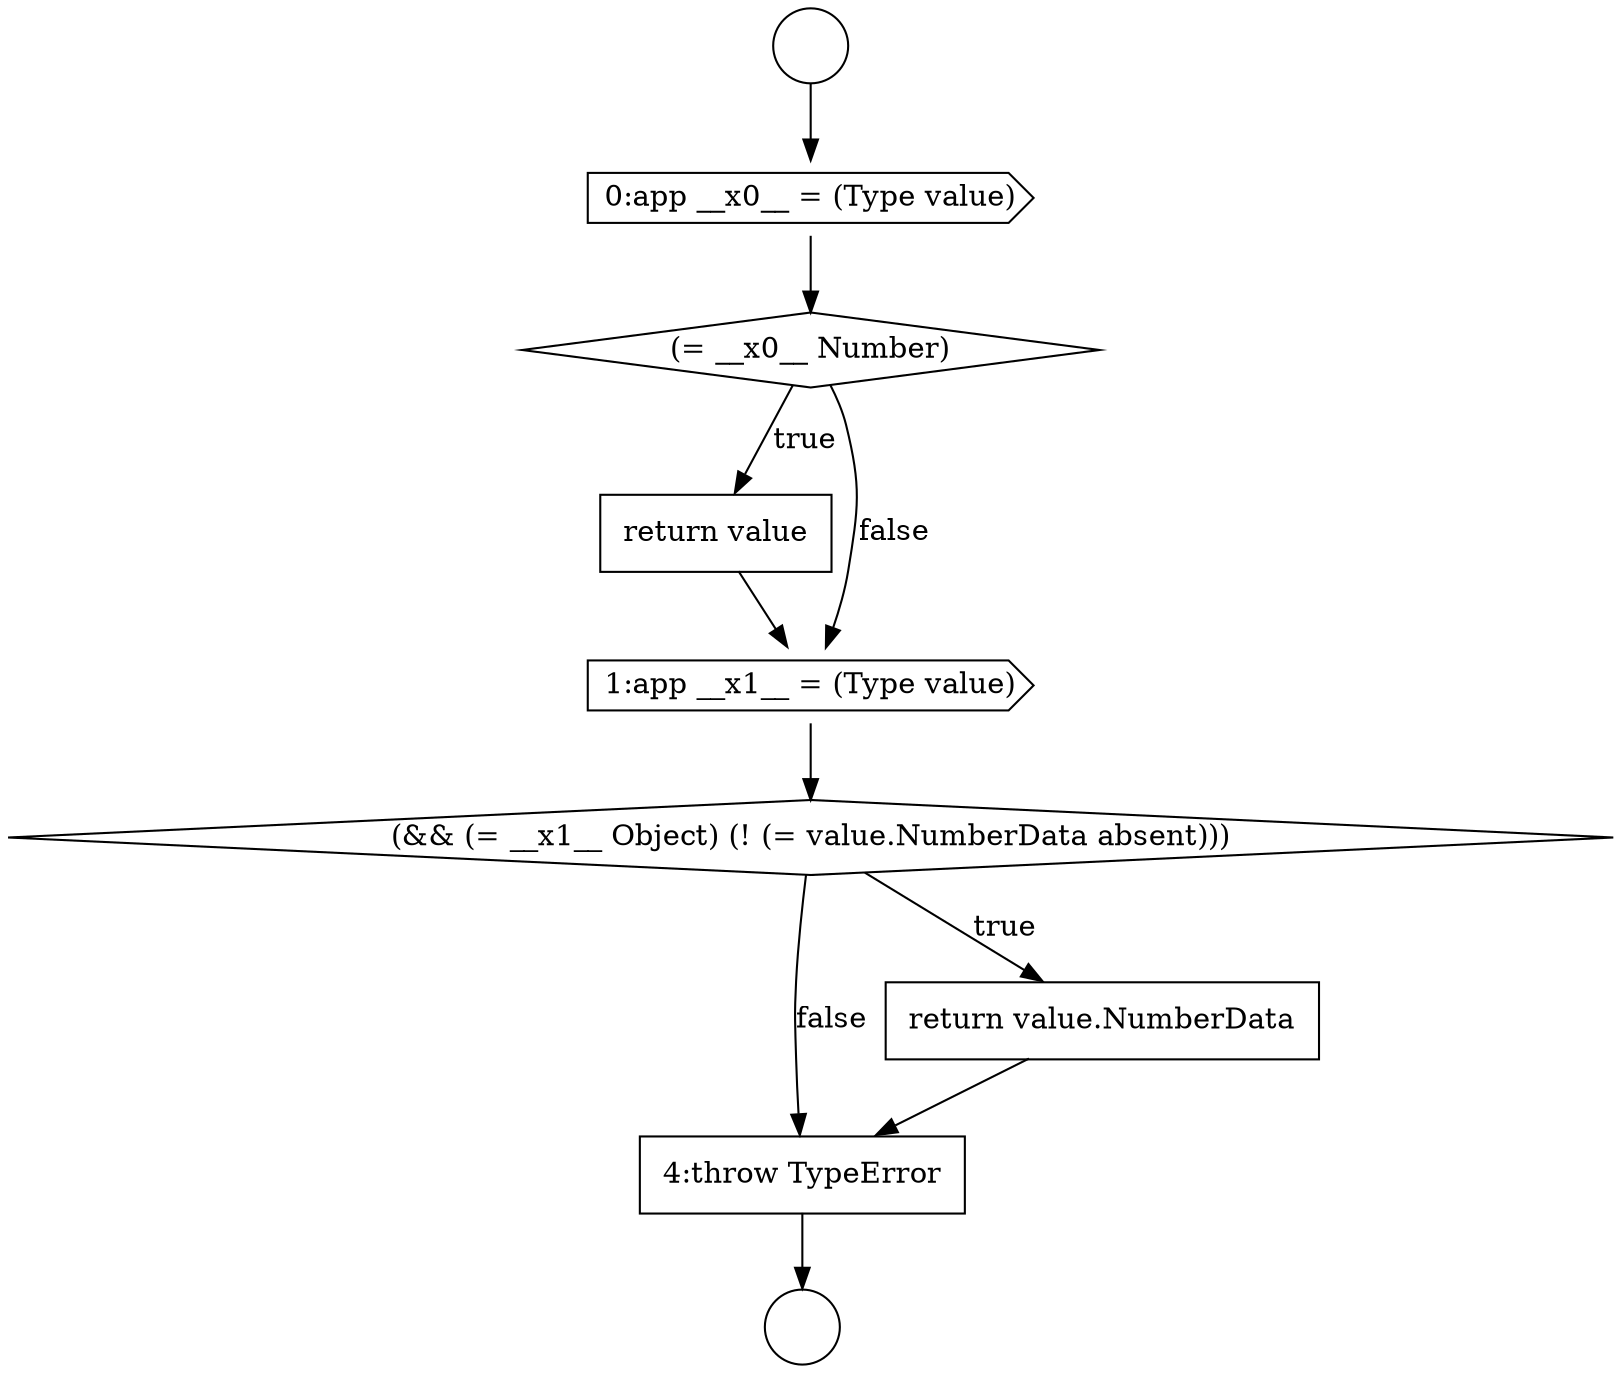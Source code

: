 digraph {
  node11277 [shape=diamond, label=<<font color="black">(= __x0__ Number)</font>> color="black" fillcolor="white" style=filled]
  node11278 [shape=none, margin=0, label=<<font color="black">
    <table border="0" cellborder="1" cellspacing="0" cellpadding="10">
      <tr><td align="left">return value</td></tr>
    </table>
  </font>> color="black" fillcolor="white" style=filled]
  node11274 [shape=circle label=" " color="black" fillcolor="white" style=filled]
  node11279 [shape=cds, label=<<font color="black">1:app __x1__ = (Type value)</font>> color="black" fillcolor="white" style=filled]
  node11275 [shape=circle label=" " color="black" fillcolor="white" style=filled]
  node11280 [shape=diamond, label=<<font color="black">(&amp;&amp; (= __x1__ Object) (! (= value.NumberData absent)))</font>> color="black" fillcolor="white" style=filled]
  node11282 [shape=none, margin=0, label=<<font color="black">
    <table border="0" cellborder="1" cellspacing="0" cellpadding="10">
      <tr><td align="left">4:throw TypeError</td></tr>
    </table>
  </font>> color="black" fillcolor="white" style=filled]
  node11276 [shape=cds, label=<<font color="black">0:app __x0__ = (Type value)</font>> color="black" fillcolor="white" style=filled]
  node11281 [shape=none, margin=0, label=<<font color="black">
    <table border="0" cellborder="1" cellspacing="0" cellpadding="10">
      <tr><td align="left">return value.NumberData</td></tr>
    </table>
  </font>> color="black" fillcolor="white" style=filled]
  node11279 -> node11280 [ color="black"]
  node11282 -> node11275 [ color="black"]
  node11276 -> node11277 [ color="black"]
  node11280 -> node11281 [label=<<font color="black">true</font>> color="black"]
  node11280 -> node11282 [label=<<font color="black">false</font>> color="black"]
  node11278 -> node11279 [ color="black"]
  node11277 -> node11278 [label=<<font color="black">true</font>> color="black"]
  node11277 -> node11279 [label=<<font color="black">false</font>> color="black"]
  node11281 -> node11282 [ color="black"]
  node11274 -> node11276 [ color="black"]
}
